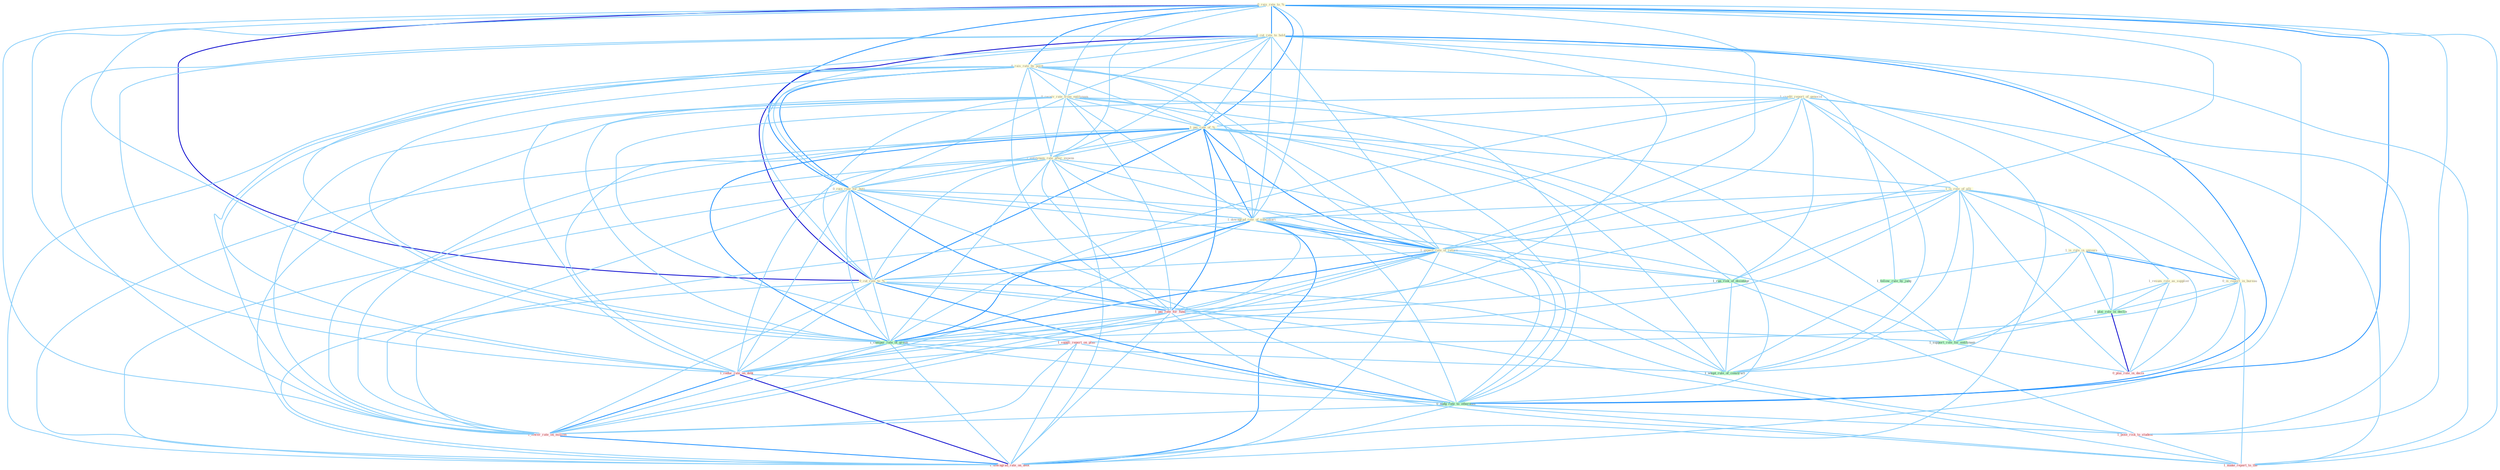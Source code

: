 Graph G{ 
    node
    [shape=polygon,style=filled,width=.5,height=.06,color="#BDFCC9",fixedsize=true,fontsize=4,
    fontcolor="#2f4f4f"];
    {node
    [color="#ffffe0", fontcolor="#8b7d6b"] "0_rais_rate_to_% " "0_cut_rate_to_hold " "1_credit_report_of_genocid " "0_rais_rate_by_point " "0_receiv_rate_from_entitynam " "1_pai_rate_of_% " "1_entitynam_rate_after_expens " "1_is_role_of_alli " "0_rais_rate_for_busi " "1_is_rule_in_univers " "1_resum_role_as_supplier " "1_downgrad_rate_of_subsidiari " "1_expect_rate_of_return " "0_cut_rate_to_% " "0_is_report_in_bureau "}
{node [color="#fff0f5", fontcolor="#b22222"] "1_suppli_report_on_plan " "1_pai_rate_for_fund " "1_reduc_rate_on_debt " "1_pose_risk_to_student " "0_plai_role_in_decis " "1_lower_rate_on_million " "1_downgrad_rate_on_debt " "1_make_report_to_the "}
edge [color="#B0E2FF"];

	"0_rais_rate_to_% " -- "0_cut_rate_to_hold " [w="2", color="#1e90ff" , len=0.8];
	"0_rais_rate_to_% " -- "0_rais_rate_by_point " [w="2", color="#1e90ff" , len=0.8];
	"0_rais_rate_to_% " -- "0_receiv_rate_from_entitynam " [w="1", color="#87cefa" ];
	"0_rais_rate_to_% " -- "1_pai_rate_of_% " [w="2", color="#1e90ff" , len=0.8];
	"0_rais_rate_to_% " -- "1_entitynam_rate_after_expens " [w="1", color="#87cefa" ];
	"0_rais_rate_to_% " -- "0_rais_rate_for_busi " [w="2", color="#1e90ff" , len=0.8];
	"0_rais_rate_to_% " -- "1_downgrad_rate_of_subsidiari " [w="1", color="#87cefa" ];
	"0_rais_rate_to_% " -- "1_expect_rate_of_return " [w="1", color="#87cefa" ];
	"0_rais_rate_to_% " -- "0_cut_rate_to_% " [w="3", color="#0000cd" , len=0.6];
	"0_rais_rate_to_% " -- "1_pai_rate_for_fund " [w="1", color="#87cefa" ];
	"0_rais_rate_to_% " -- "1_compar_rate_of_group " [w="1", color="#87cefa" ];
	"0_rais_rate_to_% " -- "1_reduc_rate_on_debt " [w="1", color="#87cefa" ];
	"0_rais_rate_to_% " -- "0_nudg_rate_to_othernum " [w="2", color="#1e90ff" , len=0.8];
	"0_rais_rate_to_% " -- "1_pose_risk_to_student " [w="1", color="#87cefa" ];
	"0_rais_rate_to_% " -- "1_lower_rate_on_million " [w="1", color="#87cefa" ];
	"0_rais_rate_to_% " -- "1_downgrad_rate_on_debt " [w="1", color="#87cefa" ];
	"0_rais_rate_to_% " -- "1_make_report_to_the " [w="1", color="#87cefa" ];
	"0_cut_rate_to_hold " -- "0_rais_rate_by_point " [w="1", color="#87cefa" ];
	"0_cut_rate_to_hold " -- "0_receiv_rate_from_entitynam " [w="1", color="#87cefa" ];
	"0_cut_rate_to_hold " -- "1_pai_rate_of_% " [w="1", color="#87cefa" ];
	"0_cut_rate_to_hold " -- "1_entitynam_rate_after_expens " [w="1", color="#87cefa" ];
	"0_cut_rate_to_hold " -- "0_rais_rate_for_busi " [w="1", color="#87cefa" ];
	"0_cut_rate_to_hold " -- "1_downgrad_rate_of_subsidiari " [w="1", color="#87cefa" ];
	"0_cut_rate_to_hold " -- "1_expect_rate_of_return " [w="1", color="#87cefa" ];
	"0_cut_rate_to_hold " -- "0_cut_rate_to_% " [w="3", color="#0000cd" , len=0.6];
	"0_cut_rate_to_hold " -- "1_pai_rate_for_fund " [w="1", color="#87cefa" ];
	"0_cut_rate_to_hold " -- "1_compar_rate_of_group " [w="1", color="#87cefa" ];
	"0_cut_rate_to_hold " -- "1_reduc_rate_on_debt " [w="1", color="#87cefa" ];
	"0_cut_rate_to_hold " -- "0_nudg_rate_to_othernum " [w="2", color="#1e90ff" , len=0.8];
	"0_cut_rate_to_hold " -- "1_pose_risk_to_student " [w="1", color="#87cefa" ];
	"0_cut_rate_to_hold " -- "1_lower_rate_on_million " [w="1", color="#87cefa" ];
	"0_cut_rate_to_hold " -- "1_downgrad_rate_on_debt " [w="1", color="#87cefa" ];
	"0_cut_rate_to_hold " -- "1_make_report_to_the " [w="1", color="#87cefa" ];
	"1_credit_report_of_genocid " -- "1_pai_rate_of_% " [w="1", color="#87cefa" ];
	"1_credit_report_of_genocid " -- "1_is_role_of_alli " [w="1", color="#87cefa" ];
	"1_credit_report_of_genocid " -- "1_downgrad_rate_of_subsidiari " [w="1", color="#87cefa" ];
	"1_credit_report_of_genocid " -- "1_expect_rate_of_return " [w="1", color="#87cefa" ];
	"1_credit_report_of_genocid " -- "0_is_report_in_bureau " [w="1", color="#87cefa" ];
	"1_credit_report_of_genocid " -- "1_run_risk_of_disintegr " [w="1", color="#87cefa" ];
	"1_credit_report_of_genocid " -- "1_suppli_report_on_plan " [w="1", color="#87cefa" ];
	"1_credit_report_of_genocid " -- "1_compar_rate_of_group " [w="1", color="#87cefa" ];
	"1_credit_report_of_genocid " -- "1_adopt_rule_of_construct " [w="1", color="#87cefa" ];
	"1_credit_report_of_genocid " -- "1_make_report_to_the " [w="1", color="#87cefa" ];
	"0_rais_rate_by_point " -- "0_receiv_rate_from_entitynam " [w="1", color="#87cefa" ];
	"0_rais_rate_by_point " -- "1_pai_rate_of_% " [w="1", color="#87cefa" ];
	"0_rais_rate_by_point " -- "1_entitynam_rate_after_expens " [w="1", color="#87cefa" ];
	"0_rais_rate_by_point " -- "0_rais_rate_for_busi " [w="2", color="#1e90ff" , len=0.8];
	"0_rais_rate_by_point " -- "1_downgrad_rate_of_subsidiari " [w="1", color="#87cefa" ];
	"0_rais_rate_by_point " -- "1_expect_rate_of_return " [w="1", color="#87cefa" ];
	"0_rais_rate_by_point " -- "0_cut_rate_to_% " [w="1", color="#87cefa" ];
	"0_rais_rate_by_point " -- "1_pai_rate_for_fund " [w="1", color="#87cefa" ];
	"0_rais_rate_by_point " -- "1_follow_rule_by_judg " [w="1", color="#87cefa" ];
	"0_rais_rate_by_point " -- "1_compar_rate_of_group " [w="1", color="#87cefa" ];
	"0_rais_rate_by_point " -- "1_reduc_rate_on_debt " [w="1", color="#87cefa" ];
	"0_rais_rate_by_point " -- "0_nudg_rate_to_othernum " [w="1", color="#87cefa" ];
	"0_rais_rate_by_point " -- "1_lower_rate_on_million " [w="1", color="#87cefa" ];
	"0_rais_rate_by_point " -- "1_downgrad_rate_on_debt " [w="1", color="#87cefa" ];
	"0_receiv_rate_from_entitynam " -- "1_pai_rate_of_% " [w="1", color="#87cefa" ];
	"0_receiv_rate_from_entitynam " -- "1_entitynam_rate_after_expens " [w="1", color="#87cefa" ];
	"0_receiv_rate_from_entitynam " -- "0_rais_rate_for_busi " [w="1", color="#87cefa" ];
	"0_receiv_rate_from_entitynam " -- "1_downgrad_rate_of_subsidiari " [w="1", color="#87cefa" ];
	"0_receiv_rate_from_entitynam " -- "1_expect_rate_of_return " [w="1", color="#87cefa" ];
	"0_receiv_rate_from_entitynam " -- "0_cut_rate_to_% " [w="1", color="#87cefa" ];
	"0_receiv_rate_from_entitynam " -- "1_pai_rate_for_fund " [w="1", color="#87cefa" ];
	"0_receiv_rate_from_entitynam " -- "1_compar_rate_of_group " [w="1", color="#87cefa" ];
	"0_receiv_rate_from_entitynam " -- "1_reduc_rate_on_debt " [w="1", color="#87cefa" ];
	"0_receiv_rate_from_entitynam " -- "0_nudg_rate_to_othernum " [w="1", color="#87cefa" ];
	"0_receiv_rate_from_entitynam " -- "1_support_role_for_entitynam " [w="1", color="#87cefa" ];
	"0_receiv_rate_from_entitynam " -- "1_lower_rate_on_million " [w="1", color="#87cefa" ];
	"0_receiv_rate_from_entitynam " -- "1_downgrad_rate_on_debt " [w="1", color="#87cefa" ];
	"1_pai_rate_of_% " -- "1_entitynam_rate_after_expens " [w="1", color="#87cefa" ];
	"1_pai_rate_of_% " -- "1_is_role_of_alli " [w="1", color="#87cefa" ];
	"1_pai_rate_of_% " -- "0_rais_rate_for_busi " [w="1", color="#87cefa" ];
	"1_pai_rate_of_% " -- "1_downgrad_rate_of_subsidiari " [w="2", color="#1e90ff" , len=0.8];
	"1_pai_rate_of_% " -- "1_expect_rate_of_return " [w="2", color="#1e90ff" , len=0.8];
	"1_pai_rate_of_% " -- "0_cut_rate_to_% " [w="2", color="#1e90ff" , len=0.8];
	"1_pai_rate_of_% " -- "1_run_risk_of_disintegr " [w="1", color="#87cefa" ];
	"1_pai_rate_of_% " -- "1_pai_rate_for_fund " [w="2", color="#1e90ff" , len=0.8];
	"1_pai_rate_of_% " -- "1_compar_rate_of_group " [w="2", color="#1e90ff" , len=0.8];
	"1_pai_rate_of_% " -- "1_reduc_rate_on_debt " [w="1", color="#87cefa" ];
	"1_pai_rate_of_% " -- "0_nudg_rate_to_othernum " [w="1", color="#87cefa" ];
	"1_pai_rate_of_% " -- "1_adopt_rule_of_construct " [w="1", color="#87cefa" ];
	"1_pai_rate_of_% " -- "1_lower_rate_on_million " [w="1", color="#87cefa" ];
	"1_pai_rate_of_% " -- "1_downgrad_rate_on_debt " [w="1", color="#87cefa" ];
	"1_entitynam_rate_after_expens " -- "0_rais_rate_for_busi " [w="1", color="#87cefa" ];
	"1_entitynam_rate_after_expens " -- "1_downgrad_rate_of_subsidiari " [w="1", color="#87cefa" ];
	"1_entitynam_rate_after_expens " -- "1_expect_rate_of_return " [w="1", color="#87cefa" ];
	"1_entitynam_rate_after_expens " -- "0_cut_rate_to_% " [w="1", color="#87cefa" ];
	"1_entitynam_rate_after_expens " -- "1_pai_rate_for_fund " [w="1", color="#87cefa" ];
	"1_entitynam_rate_after_expens " -- "1_compar_rate_of_group " [w="1", color="#87cefa" ];
	"1_entitynam_rate_after_expens " -- "1_reduc_rate_on_debt " [w="1", color="#87cefa" ];
	"1_entitynam_rate_after_expens " -- "0_nudg_rate_to_othernum " [w="1", color="#87cefa" ];
	"1_entitynam_rate_after_expens " -- "1_lower_rate_on_million " [w="1", color="#87cefa" ];
	"1_entitynam_rate_after_expens " -- "1_downgrad_rate_on_debt " [w="1", color="#87cefa" ];
	"1_is_role_of_alli " -- "1_is_rule_in_univers " [w="1", color="#87cefa" ];
	"1_is_role_of_alli " -- "1_resum_role_as_supplier " [w="1", color="#87cefa" ];
	"1_is_role_of_alli " -- "1_downgrad_rate_of_subsidiari " [w="1", color="#87cefa" ];
	"1_is_role_of_alli " -- "1_expect_rate_of_return " [w="1", color="#87cefa" ];
	"1_is_role_of_alli " -- "0_is_report_in_bureau " [w="1", color="#87cefa" ];
	"1_is_role_of_alli " -- "1_run_risk_of_disintegr " [w="1", color="#87cefa" ];
	"1_is_role_of_alli " -- "1_plai_role_in_declin " [w="1", color="#87cefa" ];
	"1_is_role_of_alli " -- "1_compar_rate_of_group " [w="1", color="#87cefa" ];
	"1_is_role_of_alli " -- "1_support_role_for_entitynam " [w="1", color="#87cefa" ];
	"1_is_role_of_alli " -- "0_plai_role_in_decis " [w="1", color="#87cefa" ];
	"1_is_role_of_alli " -- "1_adopt_rule_of_construct " [w="1", color="#87cefa" ];
	"0_rais_rate_for_busi " -- "1_downgrad_rate_of_subsidiari " [w="1", color="#87cefa" ];
	"0_rais_rate_for_busi " -- "1_expect_rate_of_return " [w="1", color="#87cefa" ];
	"0_rais_rate_for_busi " -- "0_cut_rate_to_% " [w="1", color="#87cefa" ];
	"0_rais_rate_for_busi " -- "1_pai_rate_for_fund " [w="2", color="#1e90ff" , len=0.8];
	"0_rais_rate_for_busi " -- "1_compar_rate_of_group " [w="1", color="#87cefa" ];
	"0_rais_rate_for_busi " -- "1_reduc_rate_on_debt " [w="1", color="#87cefa" ];
	"0_rais_rate_for_busi " -- "0_nudg_rate_to_othernum " [w="1", color="#87cefa" ];
	"0_rais_rate_for_busi " -- "1_support_role_for_entitynam " [w="1", color="#87cefa" ];
	"0_rais_rate_for_busi " -- "1_lower_rate_on_million " [w="1", color="#87cefa" ];
	"0_rais_rate_for_busi " -- "1_downgrad_rate_on_debt " [w="1", color="#87cefa" ];
	"1_is_rule_in_univers " -- "0_is_report_in_bureau " [w="2", color="#1e90ff" , len=0.8];
	"1_is_rule_in_univers " -- "1_plai_role_in_declin " [w="1", color="#87cefa" ];
	"1_is_rule_in_univers " -- "1_follow_rule_by_judg " [w="1", color="#87cefa" ];
	"1_is_rule_in_univers " -- "0_plai_role_in_decis " [w="1", color="#87cefa" ];
	"1_is_rule_in_univers " -- "1_adopt_rule_of_construct " [w="1", color="#87cefa" ];
	"1_resum_role_as_supplier " -- "1_plai_role_in_declin " [w="1", color="#87cefa" ];
	"1_resum_role_as_supplier " -- "1_support_role_for_entitynam " [w="1", color="#87cefa" ];
	"1_resum_role_as_supplier " -- "0_plai_role_in_decis " [w="1", color="#87cefa" ];
	"1_downgrad_rate_of_subsidiari " -- "1_expect_rate_of_return " [w="2", color="#1e90ff" , len=0.8];
	"1_downgrad_rate_of_subsidiari " -- "0_cut_rate_to_% " [w="1", color="#87cefa" ];
	"1_downgrad_rate_of_subsidiari " -- "1_run_risk_of_disintegr " [w="1", color="#87cefa" ];
	"1_downgrad_rate_of_subsidiari " -- "1_pai_rate_for_fund " [w="1", color="#87cefa" ];
	"1_downgrad_rate_of_subsidiari " -- "1_compar_rate_of_group " [w="2", color="#1e90ff" , len=0.8];
	"1_downgrad_rate_of_subsidiari " -- "1_reduc_rate_on_debt " [w="1", color="#87cefa" ];
	"1_downgrad_rate_of_subsidiari " -- "0_nudg_rate_to_othernum " [w="1", color="#87cefa" ];
	"1_downgrad_rate_of_subsidiari " -- "1_adopt_rule_of_construct " [w="1", color="#87cefa" ];
	"1_downgrad_rate_of_subsidiari " -- "1_lower_rate_on_million " [w="1", color="#87cefa" ];
	"1_downgrad_rate_of_subsidiari " -- "1_downgrad_rate_on_debt " [w="2", color="#1e90ff" , len=0.8];
	"1_expect_rate_of_return " -- "0_cut_rate_to_% " [w="1", color="#87cefa" ];
	"1_expect_rate_of_return " -- "1_run_risk_of_disintegr " [w="1", color="#87cefa" ];
	"1_expect_rate_of_return " -- "1_pai_rate_for_fund " [w="1", color="#87cefa" ];
	"1_expect_rate_of_return " -- "1_compar_rate_of_group " [w="2", color="#1e90ff" , len=0.8];
	"1_expect_rate_of_return " -- "1_reduc_rate_on_debt " [w="1", color="#87cefa" ];
	"1_expect_rate_of_return " -- "0_nudg_rate_to_othernum " [w="1", color="#87cefa" ];
	"1_expect_rate_of_return " -- "1_adopt_rule_of_construct " [w="1", color="#87cefa" ];
	"1_expect_rate_of_return " -- "1_lower_rate_on_million " [w="1", color="#87cefa" ];
	"1_expect_rate_of_return " -- "1_downgrad_rate_on_debt " [w="1", color="#87cefa" ];
	"0_cut_rate_to_% " -- "1_pai_rate_for_fund " [w="1", color="#87cefa" ];
	"0_cut_rate_to_% " -- "1_compar_rate_of_group " [w="1", color="#87cefa" ];
	"0_cut_rate_to_% " -- "1_reduc_rate_on_debt " [w="1", color="#87cefa" ];
	"0_cut_rate_to_% " -- "0_nudg_rate_to_othernum " [w="2", color="#1e90ff" , len=0.8];
	"0_cut_rate_to_% " -- "1_pose_risk_to_student " [w="1", color="#87cefa" ];
	"0_cut_rate_to_% " -- "1_lower_rate_on_million " [w="1", color="#87cefa" ];
	"0_cut_rate_to_% " -- "1_downgrad_rate_on_debt " [w="1", color="#87cefa" ];
	"0_cut_rate_to_% " -- "1_make_report_to_the " [w="1", color="#87cefa" ];
	"0_is_report_in_bureau " -- "1_plai_role_in_declin " [w="1", color="#87cefa" ];
	"0_is_report_in_bureau " -- "1_suppli_report_on_plan " [w="1", color="#87cefa" ];
	"0_is_report_in_bureau " -- "0_plai_role_in_decis " [w="1", color="#87cefa" ];
	"0_is_report_in_bureau " -- "1_make_report_to_the " [w="1", color="#87cefa" ];
	"1_run_risk_of_disintegr " -- "1_compar_rate_of_group " [w="1", color="#87cefa" ];
	"1_run_risk_of_disintegr " -- "1_pose_risk_to_student " [w="1", color="#87cefa" ];
	"1_run_risk_of_disintegr " -- "1_adopt_rule_of_construct " [w="1", color="#87cefa" ];
	"1_plai_role_in_declin " -- "1_support_role_for_entitynam " [w="1", color="#87cefa" ];
	"1_plai_role_in_declin " -- "0_plai_role_in_decis " [w="3", color="#0000cd" , len=0.6];
	"1_suppli_report_on_plan " -- "1_reduc_rate_on_debt " [w="1", color="#87cefa" ];
	"1_suppli_report_on_plan " -- "1_lower_rate_on_million " [w="1", color="#87cefa" ];
	"1_suppli_report_on_plan " -- "1_downgrad_rate_on_debt " [w="1", color="#87cefa" ];
	"1_suppli_report_on_plan " -- "1_make_report_to_the " [w="1", color="#87cefa" ];
	"1_pai_rate_for_fund " -- "1_compar_rate_of_group " [w="1", color="#87cefa" ];
	"1_pai_rate_for_fund " -- "1_reduc_rate_on_debt " [w="1", color="#87cefa" ];
	"1_pai_rate_for_fund " -- "0_nudg_rate_to_othernum " [w="1", color="#87cefa" ];
	"1_pai_rate_for_fund " -- "1_support_role_for_entitynam " [w="1", color="#87cefa" ];
	"1_pai_rate_for_fund " -- "1_lower_rate_on_million " [w="1", color="#87cefa" ];
	"1_pai_rate_for_fund " -- "1_downgrad_rate_on_debt " [w="1", color="#87cefa" ];
	"1_follow_rule_by_judg " -- "1_adopt_rule_of_construct " [w="1", color="#87cefa" ];
	"1_compar_rate_of_group " -- "1_reduc_rate_on_debt " [w="1", color="#87cefa" ];
	"1_compar_rate_of_group " -- "0_nudg_rate_to_othernum " [w="1", color="#87cefa" ];
	"1_compar_rate_of_group " -- "1_adopt_rule_of_construct " [w="1", color="#87cefa" ];
	"1_compar_rate_of_group " -- "1_lower_rate_on_million " [w="1", color="#87cefa" ];
	"1_compar_rate_of_group " -- "1_downgrad_rate_on_debt " [w="1", color="#87cefa" ];
	"1_reduc_rate_on_debt " -- "0_nudg_rate_to_othernum " [w="1", color="#87cefa" ];
	"1_reduc_rate_on_debt " -- "1_lower_rate_on_million " [w="2", color="#1e90ff" , len=0.8];
	"1_reduc_rate_on_debt " -- "1_downgrad_rate_on_debt " [w="3", color="#0000cd" , len=0.6];
	"0_nudg_rate_to_othernum " -- "1_pose_risk_to_student " [w="1", color="#87cefa" ];
	"0_nudg_rate_to_othernum " -- "1_lower_rate_on_million " [w="1", color="#87cefa" ];
	"0_nudg_rate_to_othernum " -- "1_downgrad_rate_on_debt " [w="1", color="#87cefa" ];
	"0_nudg_rate_to_othernum " -- "1_make_report_to_the " [w="1", color="#87cefa" ];
	"1_support_role_for_entitynam " -- "0_plai_role_in_decis " [w="1", color="#87cefa" ];
	"1_pose_risk_to_student " -- "1_make_report_to_the " [w="1", color="#87cefa" ];
	"1_lower_rate_on_million " -- "1_downgrad_rate_on_debt " [w="2", color="#1e90ff" , len=0.8];
}